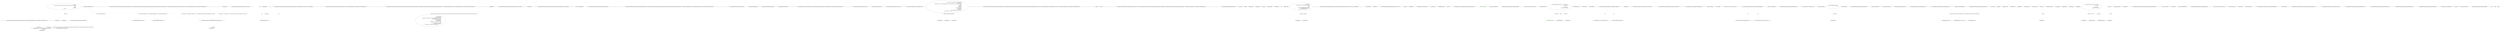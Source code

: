 digraph  {
n62 [label="System.StringComparer", span=""];
n63 [label="System.Collections.Generic.IEnumerable<CommandLine.Core.OptionSpecification>", span=""];
n64 [label="System.Collections.Generic.IEnumerable<string>", span=""];
n65 [label="System.StringComparer", span=""];
n66 [label="System.Collections.Generic.IEnumerable<System.Tuple<CommandLine.Core.Verb, System.Type>>", span=""];
n67 [label=string, span=""];
n68 [label="System.StringComparer", span=""];
n0 [cluster="CommandLine.Core.InstanceChooser.Choose(System.Collections.Generic.IEnumerable<System.Type>, System.Collections.Generic.IEnumerable<string>, System.StringComparer, System.Globalization.CultureInfo)", label="Entry CommandLine.Core.InstanceChooser.Choose(System.Collections.Generic.IEnumerable<System.Type>, System.Collections.Generic.IEnumerable<string>, System.StringComparer, System.Globalization.CultureInfo)", span="12-12"];
n1 [cluster="CommandLine.Core.InstanceChooser.Choose(System.Collections.Generic.IEnumerable<System.Type>, System.Collections.Generic.IEnumerable<string>, System.StringComparer, System.Globalization.CultureInfo)", label="return Choose(\r\n                (args, optionSpecs) => Tokenizer.Tokenize(args, name => NameLookup.Contains(name, optionSpecs, nameComparer)),\r\n                types,\r\n                arguments,\r\n                nameComparer,\r\n                parsingCulture);", span="18-23"];
n5 [cluster="lambda expression", label="Tokenizer.Tokenize(args, name => NameLookup.Contains(name, optionSpecs, nameComparer))", span="19-19"];
n9 [cluster="lambda expression", label="NameLookup.Contains(name, optionSpecs, nameComparer)", span="19-19"];
n2 [cluster="CommandLine.Core.InstanceChooser.Choose(System.Collections.Generic.IEnumerable<System.Type>, System.Collections.Generic.IEnumerable<string>, System.StringComparer, System.Globalization.CultureInfo)", label="Exit CommandLine.Core.InstanceChooser.Choose(System.Collections.Generic.IEnumerable<System.Type>, System.Collections.Generic.IEnumerable<string>, System.StringComparer, System.Globalization.CultureInfo)", span="12-12"];
n3 [cluster="CommandLine.Core.InstanceChooser.Choose(System.Func<System.Collections.Generic.IEnumerable<string>, System.Collections.Generic.IEnumerable<CommandLine.Core.OptionSpecification>, CommandLine.Core.StatePair<System.Collections.Generic.IEnumerable<CommandLine.Core.Token>>>, System.Collections.Generic.IEnumerable<System.Type>, System.Collections.Generic.IEnumerable<string>, System.StringComparer, System.Globalization.CultureInfo)", label="Entry CommandLine.Core.InstanceChooser.Choose(System.Func<System.Collections.Generic.IEnumerable<string>, System.Collections.Generic.IEnumerable<CommandLine.Core.OptionSpecification>, CommandLine.Core.StatePair<System.Collections.Generic.IEnumerable<CommandLine.Core.Token>>>, System.Collections.Generic.IEnumerable<System.Type>, System.Collections.Generic.IEnumerable<string>, System.StringComparer, System.Globalization.CultureInfo)", span="26-26"];
n4 [cluster="lambda expression", label="Entry lambda expression", span="19-19"];
n6 [cluster="lambda expression", label="Exit lambda expression", span="19-19"];
n7 [cluster="CommandLine.Core.Tokenizer.Tokenize(System.Collections.Generic.IEnumerable<string>, System.Func<string, bool>)", label="Entry CommandLine.Core.Tokenizer.Tokenize(System.Collections.Generic.IEnumerable<string>, System.Func<string, bool>)", span="11-11"];
n8 [cluster="lambda expression", label="Entry lambda expression", span="19-19"];
n10 [cluster="lambda expression", label="Exit lambda expression", span="19-19"];
n11 [cluster="CommandLine.Core.NameLookup.Contains(string, System.Collections.Generic.IEnumerable<CommandLine.Core.OptionSpecification>, System.StringComparer)", label="Entry CommandLine.Core.NameLookup.Contains(string, System.Collections.Generic.IEnumerable<CommandLine.Core.OptionSpecification>, System.StringComparer)", span="11-11"];
n12 [cluster="CommandLine.Core.InstanceChooser.Choose(System.Func<System.Collections.Generic.IEnumerable<string>, System.Collections.Generic.IEnumerable<CommandLine.Core.OptionSpecification>, CommandLine.Core.StatePair<System.Collections.Generic.IEnumerable<CommandLine.Core.Token>>>, System.Collections.Generic.IEnumerable<System.Type>, System.Collections.Generic.IEnumerable<string>, System.StringComparer, System.Globalization.CultureInfo)", label="var verbs = Verb.SelectFromTypes(types)", span="33-33"];
n13 [cluster="CommandLine.Core.InstanceChooser.Choose(System.Func<System.Collections.Generic.IEnumerable<string>, System.Collections.Generic.IEnumerable<CommandLine.Core.OptionSpecification>, CommandLine.Core.StatePair<System.Collections.Generic.IEnumerable<CommandLine.Core.Token>>>, System.Collections.Generic.IEnumerable<System.Type>, System.Collections.Generic.IEnumerable<string>, System.StringComparer, System.Globalization.CultureInfo)", label="return arguments.Empty()\r\n                ? ParserResult.Create<object>(\r\n                    ParserResultType.Verbs, new NullInstance(), new[] { new NoVerbSelectedError() }, Maybe.Just(types))\r\n                : nameComparer.Equals(''help'', arguments.First())\r\n                   ? ParserResult.Create<object>(\r\n                        ParserResultType.Verbs,\r\n                        new NullInstance(), new[] { CreateHelpVerbRequestedError(\r\n                            verbs,\r\n                            arguments.Skip(1).SingleOrDefault() ?? string.Empty,\r\n                            nameComparer) }, Maybe.Just(types))\r\n                   : MatchVerb(tokenizer, verbs, arguments, nameComparer, parsingCulture);", span="35-45"];
n15 [cluster="CommandLine.Core.Verb.SelectFromTypes(System.Collections.Generic.IEnumerable<System.Type>)", label="Entry CommandLine.Core.Verb.SelectFromTypes(System.Collections.Generic.IEnumerable<System.Type>)", span="40-40"];
n14 [cluster="CommandLine.Core.InstanceChooser.Choose(System.Func<System.Collections.Generic.IEnumerable<string>, System.Collections.Generic.IEnumerable<CommandLine.Core.OptionSpecification>, CommandLine.Core.StatePair<System.Collections.Generic.IEnumerable<CommandLine.Core.Token>>>, System.Collections.Generic.IEnumerable<System.Type>, System.Collections.Generic.IEnumerable<string>, System.StringComparer, System.Globalization.CultureInfo)", label="Exit CommandLine.Core.InstanceChooser.Choose(System.Func<System.Collections.Generic.IEnumerable<string>, System.Collections.Generic.IEnumerable<CommandLine.Core.OptionSpecification>, CommandLine.Core.StatePair<System.Collections.Generic.IEnumerable<CommandLine.Core.Token>>>, System.Collections.Generic.IEnumerable<System.Type>, System.Collections.Generic.IEnumerable<string>, System.StringComparer, System.Globalization.CultureInfo)", span="26-26"];
n16 [cluster="System.Collections.Generic.IEnumerable<TSource>.Empty<TSource>()", label="Entry System.Collections.Generic.IEnumerable<TSource>.Empty<TSource>()", span="62-62"];
n17 [cluster="CommandLine.NullInstance.NullInstance()", label="Entry CommandLine.NullInstance.NullInstance()", span="9-9"];
n18 [cluster="CommandLine.NoVerbSelectedError.NoVerbSelectedError()", label="Entry CommandLine.NoVerbSelectedError.NoVerbSelectedError()", span="406-406"];
n19 [cluster="CommandLine.Infrastructure.Maybe.Just<T>(T)", label="Entry CommandLine.Infrastructure.Maybe.Just<T>(T)", span="68-68"];
n20 [cluster="CommandLine.ParserResult.Create<T>(CommandLine.ParserResultType, T, System.Collections.Generic.IEnumerable<CommandLine.Error>, CommandLine.Infrastructure.Maybe<System.Collections.Generic.IEnumerable<System.Type>>)", label="Entry CommandLine.ParserResult.Create<T>(CommandLine.ParserResultType, T, System.Collections.Generic.IEnumerable<CommandLine.Error>, CommandLine.Infrastructure.Maybe<System.Collections.Generic.IEnumerable<System.Type>>)", span="105-105"];
n21 [cluster="System.Collections.Generic.IEnumerable<TSource>.First<TSource>()", label="Entry System.Collections.Generic.IEnumerable<TSource>.First<TSource>()", span="0-0"];
n22 [cluster="System.StringComparer.Equals(string, string)", label="Entry System.StringComparer.Equals(string, string)", span="0-0"];
n23 [cluster="System.Collections.Generic.IEnumerable<TSource>.Skip<TSource>(int)", label="Entry System.Collections.Generic.IEnumerable<TSource>.Skip<TSource>(int)", span="0-0"];
n24 [cluster="System.Collections.Generic.IEnumerable<TSource>.SingleOrDefault<TSource>()", label="Entry System.Collections.Generic.IEnumerable<TSource>.SingleOrDefault<TSource>()", span="0-0"];
n25 [cluster="CommandLine.Core.InstanceChooser.CreateHelpVerbRequestedError(System.Collections.Generic.IEnumerable<System.Tuple<CommandLine.Core.Verb, System.Type>>, string, System.StringComparer)", label="Entry CommandLine.Core.InstanceChooser.CreateHelpVerbRequestedError(System.Collections.Generic.IEnumerable<System.Tuple<CommandLine.Core.Verb, System.Type>>, string, System.StringComparer)", span="69-69"];
n26 [cluster="CommandLine.Core.InstanceChooser.MatchVerb(System.Func<System.Collections.Generic.IEnumerable<string>, System.Collections.Generic.IEnumerable<CommandLine.Core.OptionSpecification>, CommandLine.Core.StatePair<System.Collections.Generic.IEnumerable<CommandLine.Core.Token>>>, System.Collections.Generic.IEnumerable<System.Tuple<CommandLine.Core.Verb, System.Type>>, System.Collections.Generic.IEnumerable<string>, System.StringComparer, System.Globalization.CultureInfo)", label="Entry CommandLine.Core.InstanceChooser.MatchVerb(System.Func<System.Collections.Generic.IEnumerable<string>, System.Collections.Generic.IEnumerable<CommandLine.Core.OptionSpecification>, CommandLine.Core.StatePair<System.Collections.Generic.IEnumerable<CommandLine.Core.Token>>>, System.Collections.Generic.IEnumerable<System.Tuple<CommandLine.Core.Verb, System.Type>>, System.Collections.Generic.IEnumerable<string>, System.StringComparer, System.Globalization.CultureInfo)", span="48-48"];
n27 [cluster="CommandLine.Core.InstanceChooser.MatchVerb(System.Func<System.Collections.Generic.IEnumerable<string>, System.Collections.Generic.IEnumerable<CommandLine.Core.OptionSpecification>, CommandLine.Core.StatePair<System.Collections.Generic.IEnumerable<CommandLine.Core.Token>>>, System.Collections.Generic.IEnumerable<System.Tuple<CommandLine.Core.Verb, System.Type>>, System.Collections.Generic.IEnumerable<string>, System.StringComparer, System.Globalization.CultureInfo)", label="return verbs.Any(a => nameComparer.Equals(a.Item1.Name, arguments.First()))\r\n                ? InstanceBuilder.Build(\r\n                    Maybe.Just<Func<object>>(() => Activator.CreateInstance(verbs.Single(v => nameComparer.Equals(v.Item1.Name, arguments.First())).Item2)),\r\n                    tokenizer,\r\n                    arguments.Skip(1),\r\n                    nameComparer,\r\n                    parsingCulture)\r\n                : ParserResult.Create<object>(\r\n                    ParserResultType.Verbs,\r\n                    new NullInstance(),\r\n                    new[] { new BadVerbSelectedError(arguments.First()) },\r\n                    Maybe.Just(verbs.Select(v => v.Item2)));", span="55-66"];
n36 [cluster="lambda expression", label="nameComparer.Equals(a.Item1.Name, arguments.First())", span="55-55"];
n39 [cluster="lambda expression", label="Activator.CreateInstance(verbs.Single(v => nameComparer.Equals(v.Item1.Name, arguments.First())).Item2)", span="57-57"];
n44 [cluster="lambda expression", label="nameComparer.Equals(v.Item1.Name, arguments.First())", span="57-57"];
n28 [cluster="CommandLine.Core.InstanceChooser.MatchVerb(System.Func<System.Collections.Generic.IEnumerable<string>, System.Collections.Generic.IEnumerable<CommandLine.Core.OptionSpecification>, CommandLine.Core.StatePair<System.Collections.Generic.IEnumerable<CommandLine.Core.Token>>>, System.Collections.Generic.IEnumerable<System.Tuple<CommandLine.Core.Verb, System.Type>>, System.Collections.Generic.IEnumerable<string>, System.StringComparer, System.Globalization.CultureInfo)", label="Exit CommandLine.Core.InstanceChooser.MatchVerb(System.Func<System.Collections.Generic.IEnumerable<string>, System.Collections.Generic.IEnumerable<CommandLine.Core.OptionSpecification>, CommandLine.Core.StatePair<System.Collections.Generic.IEnumerable<CommandLine.Core.Token>>>, System.Collections.Generic.IEnumerable<System.Tuple<CommandLine.Core.Verb, System.Type>>, System.Collections.Generic.IEnumerable<string>, System.StringComparer, System.Globalization.CultureInfo)", span="48-48"];
n29 [cluster="Unk.Any", label="Entry Unk.Any", span=""];
n30 [cluster="Unk.>", label="Entry Unk.>", span=""];
n31 [cluster="CommandLine.Core.InstanceBuilder.Build<T>(CommandLine.Infrastructure.Maybe<System.Func<T>>, System.Func<System.Collections.Generic.IEnumerable<string>, System.Collections.Generic.IEnumerable<CommandLine.Core.OptionSpecification>, CommandLine.Core.StatePair<System.Collections.Generic.IEnumerable<CommandLine.Core.Token>>>, System.Collections.Generic.IEnumerable<string>, System.StringComparer, System.Globalization.CultureInfo)", label="Entry CommandLine.Core.InstanceBuilder.Build<T>(CommandLine.Infrastructure.Maybe<System.Func<T>>, System.Func<System.Collections.Generic.IEnumerable<string>, System.Collections.Generic.IEnumerable<CommandLine.Core.OptionSpecification>, CommandLine.Core.StatePair<System.Collections.Generic.IEnumerable<CommandLine.Core.Token>>>, System.Collections.Generic.IEnumerable<string>, System.StringComparer, System.Globalization.CultureInfo)", span="34-34"];
n32 [cluster="CommandLine.BadVerbSelectedError.BadVerbSelectedError(string)", label="Entry CommandLine.BadVerbSelectedError.BadVerbSelectedError(string)", span="342-342"];
n33 [cluster="Unk.Select", label="Entry Unk.Select", span=""];
n34 [cluster="Unk.Just", label="Entry Unk.Just", span=""];
n35 [cluster="lambda expression", label="Entry lambda expression", span="55-55"];
n38 [cluster="lambda expression", label="Entry lambda expression", span="57-57"];
n46 [cluster="lambda expression", label="Entry lambda expression", span="66-66"];
n37 [cluster="lambda expression", label="Exit lambda expression", span="55-55"];
n40 [cluster="lambda expression", label="Exit lambda expression", span="57-57"];
n41 [cluster="Unk.Single", label="Entry Unk.Single", span=""];
n42 [cluster="Unk.CreateInstance", label="Entry Unk.CreateInstance", span=""];
n43 [cluster="lambda expression", label="Entry lambda expression", span="57-57"];
n45 [cluster="lambda expression", label="Exit lambda expression", span="57-57"];
n47 [cluster="lambda expression", label="v.Item2", span="66-66"];
n48 [cluster="lambda expression", label="Exit lambda expression", span="66-66"];
n49 [cluster="CommandLine.Core.InstanceChooser.CreateHelpVerbRequestedError(System.Collections.Generic.IEnumerable<System.Tuple<CommandLine.Core.Verb, System.Type>>, string, System.StringComparer)", label="return verb.Length > 0\r\n                      ? verbs.SingleOrDefault(v => nameComparer.Equals(v.Item1.Name, verb))\r\n                             .ToMaybe()\r\n                             .Return(\r\n                                 v => new HelpVerbRequestedError(v.Item1.Name, v.Item2, true),\r\n                                 new HelpVerbRequestedError(null, null, false))\r\n                      : new HelpVerbRequestedError(null, null, false);", span="74-80"];
n56 [cluster="lambda expression", label="nameComparer.Equals(v.Item1.Name, verb)", span="75-75"];
n50 [cluster="CommandLine.Core.InstanceChooser.CreateHelpVerbRequestedError(System.Collections.Generic.IEnumerable<System.Tuple<CommandLine.Core.Verb, System.Type>>, string, System.StringComparer)", label="Exit CommandLine.Core.InstanceChooser.CreateHelpVerbRequestedError(System.Collections.Generic.IEnumerable<System.Tuple<CommandLine.Core.Verb, System.Type>>, string, System.StringComparer)", span="69-69"];
n51 [cluster="Unk.SingleOrDefault", label="Entry Unk.SingleOrDefault", span=""];
n52 [cluster="Unk.ToMaybe", label="Entry Unk.ToMaybe", span=""];
n53 [cluster="CommandLine.HelpVerbRequestedError.HelpVerbRequestedError(string, System.Type, bool)", label="Entry CommandLine.HelpVerbRequestedError.HelpVerbRequestedError(string, System.Type, bool)", span="368-368"];
n54 [cluster="Unk.Return", label="Entry Unk.Return", span=""];
n55 [cluster="lambda expression", label="Entry lambda expression", span="75-75"];
n58 [cluster="lambda expression", label="Entry lambda expression", span="78-78"];
n57 [cluster="lambda expression", label="Exit lambda expression", span="75-75"];
n59 [cluster="lambda expression", label="new HelpVerbRequestedError(v.Item1.Name, v.Item2, true)", span="78-78"];
n60 [cluster="lambda expression", label="Exit lambda expression", span="78-78"];
n61 [cluster="HelpVerbRequestedError.cstr", label="Entry HelpVerbRequestedError.cstr", span=""];
m1_39 [cluster="Unk.Be", file="SpecificationPropertyRules.cs", label="Entry Unk.Be", span=""];
m1_10 [cluster="CommandLine.Tests.Unit.Text.VerbsHelpTextFixture.Failed_verb_parsing_prints_particular_help_screen()", file="SpecificationPropertyRules.cs", label="Entry CommandLine.Tests.Unit.Text.VerbsHelpTextFixture.Failed_verb_parsing_prints_particular_help_screen()", span="62-62"];
m1_14 [cluster="CommandLine.Tests.Unit.Text.VerbsHelpTextFixture.Failed_verb_parsing_prints_particular_help_screen()", color=green, community=0, file="SpecificationPropertyRules.cs", label="var testWriter = new StringWriter()", prediction=0, span="68-68"];
m1_13 [cluster="CommandLine.Tests.Unit.Text.VerbsHelpTextFixture.Failed_verb_parsing_prints_particular_help_screen()", file="SpecificationPropertyRules.cs", label="var options = new OptionsWithVerbsHelp()", span="67-67"];
m1_15 [cluster="CommandLine.Tests.Unit.Text.VerbsHelpTextFixture.Failed_verb_parsing_prints_particular_help_screen()", file="SpecificationPropertyRules.cs", label="ReflectionUtil.AssemblyFromWhichToPullInformation = Assembly.GetExecutingAssembly()", span="69-69"];
m1_16 [cluster="CommandLine.Tests.Unit.Text.VerbsHelpTextFixture.Failed_verb_parsing_prints_particular_help_screen()", file="SpecificationPropertyRules.cs", label="var parser = new Parser(with => with.HelpWriter = testWriter)", span="70-70"];
m1_19 [cluster="CommandLine.Tests.Unit.Text.VerbsHelpTextFixture.Failed_verb_parsing_prints_particular_help_screen()", file="SpecificationPropertyRules.cs", label="var helpText = testWriter.ToString()", span="80-80"];
m1_26 [cluster="CommandLine.Tests.Unit.Text.VerbsHelpTextFixture.Failed_verb_parsing_prints_particular_help_screen()", color=green, community=0, file="SpecificationPropertyRules.cs", label="invokedVerbInstance.Should().Be(null)", prediction=1, span="89-89"];
m1_17 [cluster="CommandLine.Tests.Unit.Text.VerbsHelpTextFixture.Failed_verb_parsing_prints_particular_help_screen()", file="SpecificationPropertyRules.cs", label="var result = parser.ParseArguments(new string[] { ''clone'', ''--no_hardlinks'' }, options,\r\n                (verb, subOptions) =>\r\n                    {\r\n                        invokedVerb = verb;\r\n                        invokedVerbInstance = subOptions;\r\n                    })", span="71-76"];
m1_25 [cluster="CommandLine.Tests.Unit.Text.VerbsHelpTextFixture.Failed_verb_parsing_prints_particular_help_screen()", file="SpecificationPropertyRules.cs", label="invokedVerb.Should().Be(''clone'')", span="88-88"];
m1_12 [cluster="CommandLine.Tests.Unit.Text.VerbsHelpTextFixture.Failed_verb_parsing_prints_particular_help_screen()", file="SpecificationPropertyRules.cs", label="object invokedVerbInstance = null", span="65-65"];
m1_18 [cluster="CommandLine.Tests.Unit.Text.VerbsHelpTextFixture.Failed_verb_parsing_prints_particular_help_screen()", file="SpecificationPropertyRules.cs", label="result.Should().BeFalse()", span="78-78"];
m1_20 [cluster="CommandLine.Tests.Unit.Text.VerbsHelpTextFixture.Failed_verb_parsing_prints_particular_help_screen()", file="SpecificationPropertyRules.cs", label="Console.WriteLine(helpText)", span="81-81"];
m1_21 [cluster="CommandLine.Tests.Unit.Text.VerbsHelpTextFixture.Failed_verb_parsing_prints_particular_help_screen()", file="SpecificationPropertyRules.cs", label="var lines = helpText.Split(new string[] { Environment.NewLine }, StringSplitOptions.RemoveEmptyEntries)", span="82-82"];
m1_11 [cluster="CommandLine.Tests.Unit.Text.VerbsHelpTextFixture.Failed_verb_parsing_prints_particular_help_screen()", file="SpecificationPropertyRules.cs", label="string invokedVerb = null", span="64-64"];
m1_24 [cluster="CommandLine.Tests.Unit.Text.VerbsHelpTextFixture.Failed_verb_parsing_prints_particular_help_screen()", file="SpecificationPropertyRules.cs", label="lines[7].Trim().Should().Be(''-q, --quiet       Suppress summary message.'')", span="86-86"];
m1_22 [cluster="CommandLine.Tests.Unit.Text.VerbsHelpTextFixture.Failed_verb_parsing_prints_particular_help_screen()", file="SpecificationPropertyRules.cs", label="lines[5].Trim().Should().Be(''--no-hardlinks    Optimize the cloning process from a repository on a local'')", span="84-84"];
m1_23 [cluster="CommandLine.Tests.Unit.Text.VerbsHelpTextFixture.Failed_verb_parsing_prints_particular_help_screen()", file="SpecificationPropertyRules.cs", label="lines[6].Trim().Should().Be(''filesystem by copying files.'')", span="85-85"];
m1_27 [cluster="CommandLine.Tests.Unit.Text.VerbsHelpTextFixture.Failed_verb_parsing_prints_particular_help_screen()", file="SpecificationPropertyRules.cs", label="Exit CommandLine.Tests.Unit.Text.VerbsHelpTextFixture.Failed_verb_parsing_prints_particular_help_screen()", span="62-62"];
m1_3 [cluster="CommandLine.Tests.Unit.Text.VerbsHelpTextFixture.DoCoreTestForIndex(string[])", file="SpecificationPropertyRules.cs", label="Entry CommandLine.Tests.Unit.Text.VerbsHelpTextFixture.DoCoreTestForIndex(string[])", span="121-121"];
m1_70 [cluster="CommandLine.Tests.Unit.Text.VerbsHelpTextFixture.DoCoreTestForIndex(string[])", file="SpecificationPropertyRules.cs", label="var testWriter = new StringWriter()", span="124-124"];
m1_74 [cluster="CommandLine.Tests.Unit.Text.VerbsHelpTextFixture.DoCoreTestForIndex(string[])", file="SpecificationPropertyRules.cs", label="result.Should().BeFalse()", span="132-132"];
m1_78 [cluster="CommandLine.Tests.Unit.Text.VerbsHelpTextFixture.DoCoreTestForIndex(string[])", file="SpecificationPropertyRules.cs", label="lines[5].Trim().Should().Be(''add       Add file contents to the index.'')", span="138-138"];
m1_79 [cluster="CommandLine.Tests.Unit.Text.VerbsHelpTextFixture.DoCoreTestForIndex(string[])", file="SpecificationPropertyRules.cs", label="lines[6].Trim().Should().Be(''commit    Record changes to the repository.'')", span="139-139"];
m1_80 [cluster="CommandLine.Tests.Unit.Text.VerbsHelpTextFixture.DoCoreTestForIndex(string[])", file="SpecificationPropertyRules.cs", label="lines[7].Trim().Should().Be(''clone     Clone a repository into a new directory.'')", span="140-140"];
m1_69 [cluster="CommandLine.Tests.Unit.Text.VerbsHelpTextFixture.DoCoreTestForIndex(string[])", file="SpecificationPropertyRules.cs", label="var options = new OptionsWithVerbsHelp()", span="123-123"];
m1_71 [cluster="CommandLine.Tests.Unit.Text.VerbsHelpTextFixture.DoCoreTestForIndex(string[])", file="SpecificationPropertyRules.cs", label="ReflectionUtil.AssemblyFromWhichToPullInformation = Assembly.GetExecutingAssembly()", span="125-125"];
m1_72 [cluster="CommandLine.Tests.Unit.Text.VerbsHelpTextFixture.DoCoreTestForIndex(string[])", file="SpecificationPropertyRules.cs", label="var parser = new Parser(with => with.HelpWriter = testWriter)", span="126-126"];
m1_75 [cluster="CommandLine.Tests.Unit.Text.VerbsHelpTextFixture.DoCoreTestForIndex(string[])", file="SpecificationPropertyRules.cs", label="var helpText = testWriter.ToString()", span="134-134"];
m1_73 [cluster="CommandLine.Tests.Unit.Text.VerbsHelpTextFixture.DoCoreTestForIndex(string[])", file="SpecificationPropertyRules.cs", label="var result = parser.ParseArguments(args, options,\r\n                (_, __) =>\r\n                    {\r\n                    })", span="127-130"];
m1_77 [cluster="CommandLine.Tests.Unit.Text.VerbsHelpTextFixture.DoCoreTestForIndex(string[])", file="SpecificationPropertyRules.cs", label="var lines = helpText.Split(new string[] { Environment.NewLine }, StringSplitOptions.RemoveEmptyEntries)", span="136-136"];
m1_76 [cluster="CommandLine.Tests.Unit.Text.VerbsHelpTextFixture.DoCoreTestForIndex(string[])", file="SpecificationPropertyRules.cs", label="Console.WriteLine(helpText)", span="135-135"];
m1_81 [cluster="CommandLine.Tests.Unit.Text.VerbsHelpTextFixture.DoCoreTestForIndex(string[])", file="SpecificationPropertyRules.cs", label="Exit CommandLine.Tests.Unit.Text.VerbsHelpTextFixture.DoCoreTestForIndex(string[])", span="121-121"];
m1_35 [cluster="System.IO.StringWriter.ToString()", file="SpecificationPropertyRules.cs", label="Entry System.IO.StringWriter.ToString()", span="0-0"];
m1_29 [cluster="System.IO.StringWriter.StringWriter()", file="SpecificationPropertyRules.cs", label="Entry System.IO.StringWriter.StringWriter()", span="0-0"];
m1_30 [cluster="System.Reflection.Assembly.GetExecutingAssembly()", file="SpecificationPropertyRules.cs", label="Entry System.Reflection.Assembly.GetExecutingAssembly()", span="0-0"];
m1_31 [cluster="CommandLine.Parser.Parser(System.Action<CommandLine.ParserSettings>)", file="SpecificationPropertyRules.cs", label="Entry CommandLine.Parser.Parser(System.Action<CommandLine.ParserSettings>)", span="86-86"];
m1_4 [cluster="CommandLine.Tests.Unit.Text.VerbsHelpTextFixture.Requesting_help_prints_help_index()", file="SpecificationPropertyRules.cs", label="Entry CommandLine.Tests.Unit.Text.VerbsHelpTextFixture.Requesting_help_prints_help_index()", span="50-50"];
m1_5 [cluster="CommandLine.Tests.Unit.Text.VerbsHelpTextFixture.Requesting_help_prints_help_index()", file="SpecificationPropertyRules.cs", label="DoCoreTestForIndex(new string[] {''help''})", span="52-52"];
m1_6 [cluster="CommandLine.Tests.Unit.Text.VerbsHelpTextFixture.Requesting_help_prints_help_index()", file="SpecificationPropertyRules.cs", label="Exit CommandLine.Tests.Unit.Text.VerbsHelpTextFixture.Requesting_help_prints_help_index()", span="50-50"];
m1_38 [cluster="string.Trim()", file="SpecificationPropertyRules.cs", label="Entry string.Trim()", span="0-0"];
m1_34 [cluster="Unk.BeFalse", file="SpecificationPropertyRules.cs", label="Entry Unk.BeFalse", span=""];
m1_85 [cluster="lambda expression", file="SpecificationPropertyRules.cs", label="Entry lambda expression", span="128-130"];
m1_41 [cluster="lambda expression", file="SpecificationPropertyRules.cs", label="with.HelpWriter = testWriter", span="70-70"];
m1_40 [cluster="lambda expression", file="SpecificationPropertyRules.cs", label="Entry lambda expression", span="70-70"];
m1_42 [cluster="lambda expression", file="SpecificationPropertyRules.cs", label="Exit lambda expression", span="70-70"];
m1_43 [cluster="lambda expression", file="SpecificationPropertyRules.cs", label="Entry lambda expression", span="72-76"];
m1_63 [cluster="lambda expression", file="SpecificationPropertyRules.cs", label="with.HelpWriter = testWriter", span="102-102"];
m1_83 [cluster="lambda expression", file="SpecificationPropertyRules.cs", label="with.HelpWriter = testWriter", span="126-126"];
m1_46 [cluster="lambda expression", file="SpecificationPropertyRules.cs", label="Exit lambda expression", span="72-76"];
m1_44 [cluster="lambda expression", file="SpecificationPropertyRules.cs", label="invokedVerb = verb", span="74-74"];
m1_45 [cluster="lambda expression", file="SpecificationPropertyRules.cs", label="invokedVerbInstance = subOptions", span="75-75"];
m1_62 [cluster="lambda expression", file="SpecificationPropertyRules.cs", label="Entry lambda expression", span="102-102"];
m1_64 [cluster="lambda expression", file="SpecificationPropertyRules.cs", label="Exit lambda expression", span="102-102"];
m1_82 [cluster="lambda expression", file="SpecificationPropertyRules.cs", label="Entry lambda expression", span="126-126"];
m1_84 [cluster="lambda expression", file="SpecificationPropertyRules.cs", label="Exit lambda expression", span="126-126"];
m1_65 [cluster="lambda expression", file="SpecificationPropertyRules.cs", label="Entry lambda expression", span="104-108"];
m1_68 [cluster="lambda expression", file="SpecificationPropertyRules.cs", label="Exit lambda expression", span="104-108"];
m1_66 [cluster="lambda expression", file="SpecificationPropertyRules.cs", label="invokedVerb = verb", span="106-106"];
m1_67 [cluster="lambda expression", file="SpecificationPropertyRules.cs", label="invokedVerbInstance = subOptions", span="107-107"];
m1_86 [cluster="lambda expression", file="SpecificationPropertyRules.cs", label="Exit lambda expression", span="128-130"];
m1_47 [cluster="CommandLine.Tests.Unit.Text.VerbsHelpTextFixture.Requesting_help_of_particular_verb_without_instance_should_work()", file="SpecificationPropertyRules.cs", label="Entry CommandLine.Tests.Unit.Text.VerbsHelpTextFixture.Requesting_help_of_particular_verb_without_instance_should_work()", span="94-94"];
m1_51 [cluster="CommandLine.Tests.Unit.Text.VerbsHelpTextFixture.Requesting_help_of_particular_verb_without_instance_should_work()", file="SpecificationPropertyRules.cs", label="var testWriter = new StringWriter()", span="100-100"];
m1_55 [cluster="CommandLine.Tests.Unit.Text.VerbsHelpTextFixture.Requesting_help_of_particular_verb_without_instance_should_work()", file="SpecificationPropertyRules.cs", label="result.Should().BeFalse()", span="110-110"];
m1_59 [cluster="CommandLine.Tests.Unit.Text.VerbsHelpTextFixture.Requesting_help_of_particular_verb_without_instance_should_work()", file="SpecificationPropertyRules.cs", label="invokedVerb.Should().Be(''help'')", span="116-116"];
m1_60 [cluster="CommandLine.Tests.Unit.Text.VerbsHelpTextFixture.Requesting_help_of_particular_verb_without_instance_should_work()", file="SpecificationPropertyRules.cs", label="invokedVerbInstance.Should().Be(null)", span="117-117"];
m1_50 [cluster="CommandLine.Tests.Unit.Text.VerbsHelpTextFixture.Requesting_help_of_particular_verb_without_instance_should_work()", file="SpecificationPropertyRules.cs", label="var options = new OptionsWithVerbsHelp()", span="99-99"];
m1_52 [cluster="CommandLine.Tests.Unit.Text.VerbsHelpTextFixture.Requesting_help_of_particular_verb_without_instance_should_work()", file="SpecificationPropertyRules.cs", label="ReflectionUtil.AssemblyFromWhichToPullInformation = Assembly.GetExecutingAssembly()", span="101-101"];
m1_53 [cluster="CommandLine.Tests.Unit.Text.VerbsHelpTextFixture.Requesting_help_of_particular_verb_without_instance_should_work()", file="SpecificationPropertyRules.cs", label="var parser = new Parser(with => with.HelpWriter = testWriter)", span="102-102"];
m1_56 [cluster="CommandLine.Tests.Unit.Text.VerbsHelpTextFixture.Requesting_help_of_particular_verb_without_instance_should_work()", file="SpecificationPropertyRules.cs", label="var helpText = testWriter.ToString()", span="112-112"];
m1_48 [cluster="CommandLine.Tests.Unit.Text.VerbsHelpTextFixture.Requesting_help_of_particular_verb_without_instance_should_work()", file="SpecificationPropertyRules.cs", label="string invokedVerb = null", span="96-96"];
m1_49 [cluster="CommandLine.Tests.Unit.Text.VerbsHelpTextFixture.Requesting_help_of_particular_verb_without_instance_should_work()", file="SpecificationPropertyRules.cs", label="object invokedVerbInstance = null", span="97-97"];
m1_54 [cluster="CommandLine.Tests.Unit.Text.VerbsHelpTextFixture.Requesting_help_of_particular_verb_without_instance_should_work()", file="SpecificationPropertyRules.cs", label="var result = parser.ParseArguments(new string[] {''help'', ''add''}, options,\r\n                (verb, subOptions) =>\r\n                    {\r\n                        invokedVerb = verb;\r\n                        invokedVerbInstance = subOptions;\r\n                    })", span="103-108"];
m1_58 [cluster="CommandLine.Tests.Unit.Text.VerbsHelpTextFixture.Requesting_help_of_particular_verb_without_instance_should_work()", file="SpecificationPropertyRules.cs", label="var lines = helpText.Split(new string[] { Environment.NewLine }, StringSplitOptions.RemoveEmptyEntries)", span="114-114"];
m1_57 [cluster="CommandLine.Tests.Unit.Text.VerbsHelpTextFixture.Requesting_help_of_particular_verb_without_instance_should_work()", file="SpecificationPropertyRules.cs", label="Console.WriteLine(helpText)", span="113-113"];
m1_61 [cluster="CommandLine.Tests.Unit.Text.VerbsHelpTextFixture.Requesting_help_of_particular_verb_without_instance_should_work()", file="SpecificationPropertyRules.cs", label="Exit CommandLine.Tests.Unit.Text.VerbsHelpTextFixture.Requesting_help_of_particular_verb_without_instance_should_work()", span="94-94"];
m1_32 [cluster="CommandLine.Parser.ParseArguments(string[], object, System.Action<string, object>)", file="SpecificationPropertyRules.cs", label="Entry CommandLine.Parser.ParseArguments(string[], object, System.Action<string, object>)", span="162-162"];
m1_7 [cluster="CommandLine.Tests.Unit.Text.VerbsHelpTextFixture.Requesting_bad_help_prints_help_index()", file="SpecificationPropertyRules.cs", label="Entry CommandLine.Tests.Unit.Text.VerbsHelpTextFixture.Requesting_bad_help_prints_help_index()", span="56-56"];
m1_8 [cluster="CommandLine.Tests.Unit.Text.VerbsHelpTextFixture.Requesting_bad_help_prints_help_index()", file="SpecificationPropertyRules.cs", label="DoCoreTestForIndex(new string[] { ''help'', ''undefined'' })", span="58-58"];
m1_9 [cluster="CommandLine.Tests.Unit.Text.VerbsHelpTextFixture.Requesting_bad_help_prints_help_index()", file="SpecificationPropertyRules.cs", label="Exit CommandLine.Tests.Unit.Text.VerbsHelpTextFixture.Requesting_bad_help_prints_help_index()", span="56-56"];
m1_0 [cluster="CommandLine.Tests.Unit.Text.VerbsHelpTextFixture.Failed_parsing_prints_help_index()", file="SpecificationPropertyRules.cs", label="Entry CommandLine.Tests.Unit.Text.VerbsHelpTextFixture.Failed_parsing_prints_help_index()", span="44-44"];
m1_1 [cluster="CommandLine.Tests.Unit.Text.VerbsHelpTextFixture.Failed_parsing_prints_help_index()", file="SpecificationPropertyRules.cs", label="DoCoreTestForIndex(new string[] {})", span="46-46"];
m1_2 [cluster="CommandLine.Tests.Unit.Text.VerbsHelpTextFixture.Failed_parsing_prints_help_index()", file="SpecificationPropertyRules.cs", label="Exit CommandLine.Tests.Unit.Text.VerbsHelpTextFixture.Failed_parsing_prints_help_index()", span="44-44"];
m1_37 [cluster="string.Split(string[], System.StringSplitOptions)", file="SpecificationPropertyRules.cs", label="Entry string.Split(string[], System.StringSplitOptions)", span="0-0"];
m1_33 [cluster="Unk.Should", file="SpecificationPropertyRules.cs", label="Entry Unk.Should", span=""];
m1_36 [cluster="System.Console.WriteLine(string)", file="SpecificationPropertyRules.cs", label="Entry System.Console.WriteLine(string)", span="0-0"];
m1_28 [cluster="CommandLine.Tests.Fakes.OptionsWithVerbsHelp.OptionsWithVerbsHelp()", file="SpecificationPropertyRules.cs", label="Entry CommandLine.Tests.Fakes.OptionsWithVerbsHelp.OptionsWithVerbsHelp()", span="80-80"];
m1_88 [file="SpecificationPropertyRules.cs", label=testWriter, span=""];
m1_89 [file="SpecificationPropertyRules.cs", label=testWriter, span=""];
m1_90 [file="SpecificationPropertyRules.cs", label=testWriter, span=""];
m1_87 [file="SpecificationPropertyRules.cs", label="CommandLine.Tests.Unit.Text.VerbsHelpTextFixture", span=""];
n62 -> n5  [color=darkseagreen4, key=1, label="System.StringComparer", style=dashed];
n62 -> n9  [color=darkseagreen4, key=1, label="System.StringComparer", style=dashed];
n63 -> n9  [color=darkseagreen4, key=1, label="System.Collections.Generic.IEnumerable<CommandLine.Core.OptionSpecification>", style=dashed];
n64 -> n36  [color=darkseagreen4, key=1, label="System.Collections.Generic.IEnumerable<string>", style=dashed];
n64 -> n39  [color=darkseagreen4, key=1, label="System.Collections.Generic.IEnumerable<string>", style=dashed];
n64 -> n44  [color=darkseagreen4, key=1, label="System.Collections.Generic.IEnumerable<string>", style=dashed];
n65 -> n36  [color=darkseagreen4, key=1, label="System.StringComparer", style=dashed];
n65 -> n39  [color=darkseagreen4, key=1, label="System.StringComparer", style=dashed];
n65 -> n44  [color=darkseagreen4, key=1, label="System.StringComparer", style=dashed];
n66 -> n39  [color=darkseagreen4, key=1, label="System.Collections.Generic.IEnumerable<System.Tuple<CommandLine.Core.Verb, System.Type>>", style=dashed];
n67 -> n56  [color=darkseagreen4, key=1, label=string, style=dashed];
n68 -> n56  [color=darkseagreen4, key=1, label="System.StringComparer", style=dashed];
n0 -> n5  [color=darkseagreen4, key=1, label="System.StringComparer", style=dashed];
n0 -> n9  [color=darkseagreen4, key=1, label="System.StringComparer", style=dashed];
n1 -> n4  [color=darkseagreen4, key=1, label="lambda expression", style=dashed];
n5 -> n8  [color=darkseagreen4, key=1, label="lambda expression", style=dashed];
n3 -> n13  [color=darkseagreen4, key=1, label="System.Func<System.Collections.Generic.IEnumerable<string>, System.Collections.Generic.IEnumerable<CommandLine.Core.OptionSpecification>, CommandLine.Core.StatePair<System.Collections.Generic.IEnumerable<CommandLine.Core.Token>>>", style=dashed];
n4 -> n9  [color=darkseagreen4, key=1, label="System.Collections.Generic.IEnumerable<CommandLine.Core.OptionSpecification>", style=dashed];
n25 -> n56  [color=darkseagreen4, key=1, label=string, style=dashed];
n26 -> n36  [color=darkseagreen4, key=1, label="System.Collections.Generic.IEnumerable<string>", style=dashed];
n26 -> n39  [color=darkseagreen4, key=1, label="System.Collections.Generic.IEnumerable<System.Tuple<CommandLine.Core.Verb, System.Type>>", style=dashed];
n26 -> n44  [color=darkseagreen4, key=1, label="System.Collections.Generic.IEnumerable<string>", style=dashed];
n27 -> n35  [color=darkseagreen4, key=1, label="lambda expression", style=dashed];
n27 -> n38  [color=darkseagreen4, key=1, label="lambda expression", style=dashed];
n27 -> n46  [color=darkseagreen4, key=1, label="lambda expression", style=dashed];
n39 -> n43  [color=darkseagreen4, key=1, label="lambda expression", style=dashed];
n49 -> n55  [color=darkseagreen4, key=1, label="lambda expression", style=dashed];
n49 -> n58  [color=darkseagreen4, key=1, label="lambda expression", style=dashed];
m1_17 -> m1_26  [color=green, key=1, label=invokedVerbInstance, style=dashed];
m1_17 -> m1_43  [color=darkseagreen4, key=1, label="lambda expression", style=dashed];
m1_17 -> m1_25  [color=darkseagreen4, key=1, label=invokedVerb, style=dashed];
m1_21 -> m1_23  [color=darkseagreen4, key=1, label=lines, style=dashed];
m1_21 -> m1_24  [color=darkseagreen4, key=1, label=lines, style=dashed];
m1_73 -> m1_85  [color=darkseagreen4, key=1, label="lambda expression", style=dashed];
m1_77 -> m1_79  [color=darkseagreen4, key=1, label=lines, style=dashed];
m1_77 -> m1_80  [color=darkseagreen4, key=1, label=lines, style=dashed];
m1_44 -> m1_46  [color=darkseagreen4, key=1, label=invokedVerb, style=dashed];
m1_66 -> m1_68  [color=darkseagreen4, key=1, label=invokedVerb, style=dashed];
m1_54 -> m1_59  [color=darkseagreen4, key=1, label=invokedVerb, style=dashed];
m1_54 -> m1_60  [color=darkseagreen4, key=1, label=invokedVerbInstance, style=dashed];
m1_54 -> m1_65  [color=darkseagreen4, key=1, label="lambda expression", style=dashed];
m1_87 -> m1_1  [color=darkseagreen4, key=1, label="CommandLine.Tests.Unit.Text.VerbsHelpTextFixture", style=dashed];
m1_87 -> m1_5  [color=darkseagreen4, key=1, label="CommandLine.Tests.Unit.Text.VerbsHelpTextFixture", style=dashed];
m1_87 -> m1_8  [color=darkseagreen4, key=1, label="CommandLine.Tests.Unit.Text.VerbsHelpTextFixture", style=dashed];
}
